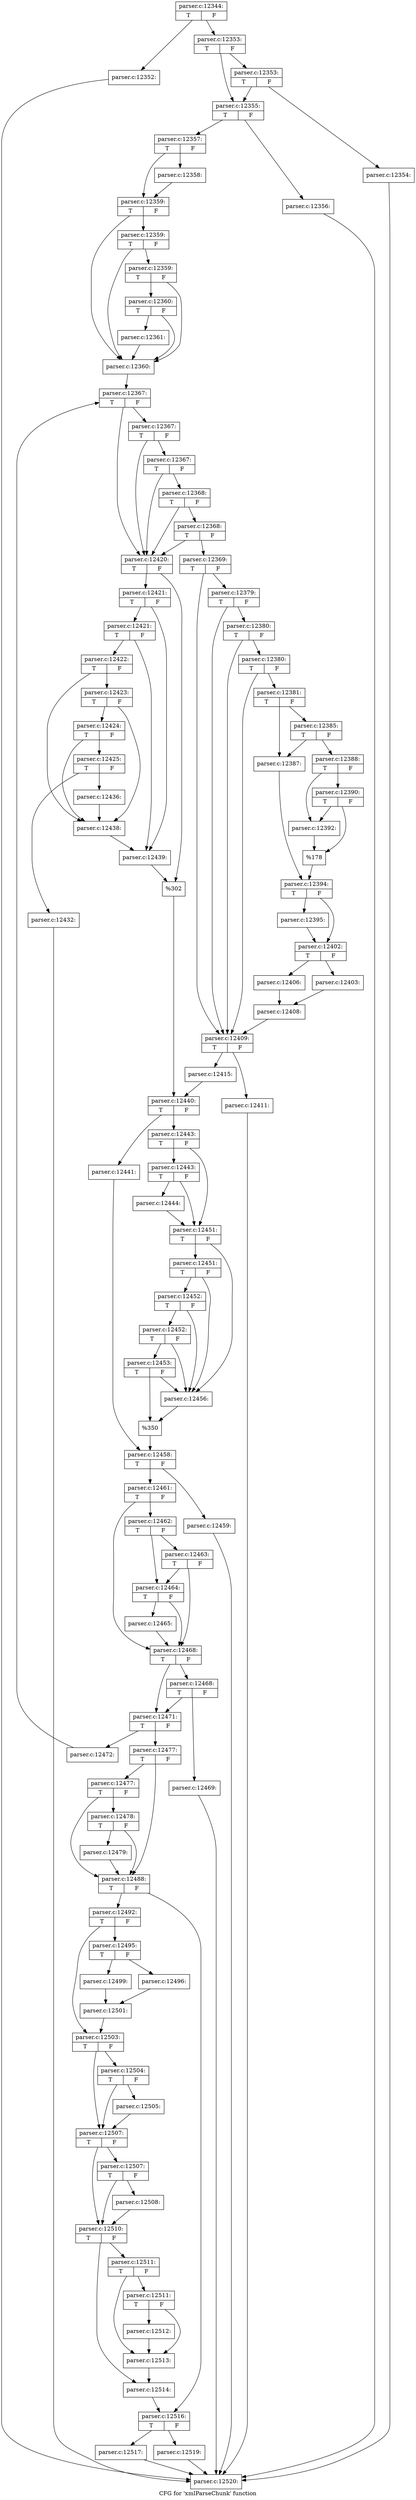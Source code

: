 digraph "CFG for 'xmlParseChunk' function" {
	label="CFG for 'xmlParseChunk' function";

	Node0x58ced10 [shape=record,label="{parser.c:12344:|{<s0>T|<s1>F}}"];
	Node0x58ced10 -> Node0x5e04f20;
	Node0x58ced10 -> Node0x5e04f70;
	Node0x5e04f20 [shape=record,label="{parser.c:12352:}"];
	Node0x5e04f20 -> Node0x58cf040;
	Node0x5e04f70 [shape=record,label="{parser.c:12353:|{<s0>T|<s1>F}}"];
	Node0x5e04f70 -> Node0x5e053e0;
	Node0x5e04f70 -> Node0x5e05390;
	Node0x5e053e0 [shape=record,label="{parser.c:12353:|{<s0>T|<s1>F}}"];
	Node0x5e053e0 -> Node0x5e05340;
	Node0x5e053e0 -> Node0x5e05390;
	Node0x5e05340 [shape=record,label="{parser.c:12354:}"];
	Node0x5e05340 -> Node0x58cf040;
	Node0x5e05390 [shape=record,label="{parser.c:12355:|{<s0>T|<s1>F}}"];
	Node0x5e05390 -> Node0x5e05ec0;
	Node0x5e05390 -> Node0x5e05f10;
	Node0x5e05ec0 [shape=record,label="{parser.c:12356:}"];
	Node0x5e05ec0 -> Node0x58cf040;
	Node0x5e05f10 [shape=record,label="{parser.c:12357:|{<s0>T|<s1>F}}"];
	Node0x5e05f10 -> Node0x5e06500;
	Node0x5e05f10 -> Node0x5e06550;
	Node0x5e06500 [shape=record,label="{parser.c:12358:}"];
	Node0x5e06500 -> Node0x5e06550;
	Node0x5e06550 [shape=record,label="{parser.c:12359:|{<s0>T|<s1>F}}"];
	Node0x5e06550 -> Node0x5e06cf0;
	Node0x5e06550 -> Node0x5e06ba0;
	Node0x5e06cf0 [shape=record,label="{parser.c:12359:|{<s0>T|<s1>F}}"];
	Node0x5e06cf0 -> Node0x5e06c70;
	Node0x5e06cf0 -> Node0x5e06ba0;
	Node0x5e06c70 [shape=record,label="{parser.c:12359:|{<s0>T|<s1>F}}"];
	Node0x5e06c70 -> Node0x5e06ba0;
	Node0x5e06c70 -> Node0x5e06bf0;
	Node0x5e06bf0 [shape=record,label="{parser.c:12360:|{<s0>T|<s1>F}}"];
	Node0x5e06bf0 -> Node0x5e06b50;
	Node0x5e06bf0 -> Node0x5e06ba0;
	Node0x5e06b50 [shape=record,label="{parser.c:12361:}"];
	Node0x5e06b50 -> Node0x5e06ba0;
	Node0x5e06ba0 [shape=record,label="{parser.c:12360:}"];
	Node0x5e06ba0 -> Node0x5e50500;
	Node0x5e50500 [shape=record,label="{parser.c:12367:|{<s0>T|<s1>F}}"];
	Node0x5e50500 -> Node0x5e508c0;
	Node0x5e50500 -> Node0x5e506f0;
	Node0x5e508c0 [shape=record,label="{parser.c:12367:|{<s0>T|<s1>F}}"];
	Node0x5e508c0 -> Node0x5e50840;
	Node0x5e508c0 -> Node0x5e506f0;
	Node0x5e50840 [shape=record,label="{parser.c:12367:|{<s0>T|<s1>F}}"];
	Node0x5e50840 -> Node0x5e507c0;
	Node0x5e50840 -> Node0x5e506f0;
	Node0x5e507c0 [shape=record,label="{parser.c:12368:|{<s0>T|<s1>F}}"];
	Node0x5e507c0 -> Node0x5e50740;
	Node0x5e507c0 -> Node0x5e506f0;
	Node0x5e50740 [shape=record,label="{parser.c:12368:|{<s0>T|<s1>F}}"];
	Node0x5e50740 -> Node0x5e50650;
	Node0x5e50740 -> Node0x5e506f0;
	Node0x5e50650 [shape=record,label="{parser.c:12369:|{<s0>T|<s1>F}}"];
	Node0x5e50650 -> Node0x5e541d0;
	Node0x5e50650 -> Node0x5e540e0;
	Node0x5e541d0 [shape=record,label="{parser.c:12379:|{<s0>T|<s1>F}}"];
	Node0x5e541d0 -> Node0x5e54180;
	Node0x5e541d0 -> Node0x5e540e0;
	Node0x5e54180 [shape=record,label="{parser.c:12380:|{<s0>T|<s1>F}}"];
	Node0x5e54180 -> Node0x5e54130;
	Node0x5e54180 -> Node0x5e540e0;
	Node0x5e54130 [shape=record,label="{parser.c:12380:|{<s0>T|<s1>F}}"];
	Node0x5e54130 -> Node0x5e53b50;
	Node0x5e54130 -> Node0x5e540e0;
	Node0x5e53b50 [shape=record,label="{parser.c:12381:|{<s0>T|<s1>F}}"];
	Node0x5e53b50 -> Node0x5e55500;
	Node0x5e53b50 -> Node0x5e555f0;
	Node0x5e555f0 [shape=record,label="{parser.c:12385:|{<s0>T|<s1>F}}"];
	Node0x5e555f0 -> Node0x5e55500;
	Node0x5e555f0 -> Node0x5e555a0;
	Node0x5e55500 [shape=record,label="{parser.c:12387:}"];
	Node0x5e55500 -> Node0x5e55550;
	Node0x5e555a0 [shape=record,label="{parser.c:12388:|{<s0>T|<s1>F}}"];
	Node0x5e555a0 -> Node0x5e55ac0;
	Node0x5e555a0 -> Node0x5e56a20;
	Node0x5e56a20 [shape=record,label="{parser.c:12390:|{<s0>T|<s1>F}}"];
	Node0x5e56a20 -> Node0x5e55ac0;
	Node0x5e56a20 -> Node0x5e569d0;
	Node0x5e55ac0 [shape=record,label="{parser.c:12392:}"];
	Node0x5e55ac0 -> Node0x5e569d0;
	Node0x5e569d0 [shape=record,label="{%178}"];
	Node0x5e569d0 -> Node0x5e55550;
	Node0x5e55550 [shape=record,label="{parser.c:12394:|{<s0>T|<s1>F}}"];
	Node0x5e55550 -> Node0x5e57f70;
	Node0x5e55550 -> Node0x5e57fc0;
	Node0x5e57f70 [shape=record,label="{parser.c:12395:}"];
	Node0x5e57f70 -> Node0x5e57fc0;
	Node0x5e57fc0 [shape=record,label="{parser.c:12402:|{<s0>T|<s1>F}}"];
	Node0x5e57fc0 -> Node0x5e58df0;
	Node0x5e57fc0 -> Node0x5e58e90;
	Node0x5e58df0 [shape=record,label="{parser.c:12403:}"];
	Node0x5e58df0 -> Node0x5e58e40;
	Node0x5e58e90 [shape=record,label="{parser.c:12406:}"];
	Node0x5e58e90 -> Node0x5e58e40;
	Node0x5e58e40 [shape=record,label="{parser.c:12408:}"];
	Node0x5e58e40 -> Node0x5e540e0;
	Node0x5e540e0 [shape=record,label="{parser.c:12409:|{<s0>T|<s1>F}}"];
	Node0x5e540e0 -> Node0x5e59fb0;
	Node0x5e540e0 -> Node0x5e5a630;
	Node0x5e59fb0 [shape=record,label="{parser.c:12411:}"];
	Node0x5e59fb0 -> Node0x58cf040;
	Node0x5e5a630 [shape=record,label="{parser.c:12415:}"];
	Node0x5e5a630 -> Node0x5e506a0;
	Node0x5e506f0 [shape=record,label="{parser.c:12420:|{<s0>T|<s1>F}}"];
	Node0x5e506f0 -> Node0x59396f0;
	Node0x5e506f0 -> Node0x5939a20;
	Node0x59396f0 [shape=record,label="{parser.c:12421:|{<s0>T|<s1>F}}"];
	Node0x59396f0 -> Node0x5e5ce10;
	Node0x59396f0 -> Node0x5e5cdc0;
	Node0x5e5ce10 [shape=record,label="{parser.c:12421:|{<s0>T|<s1>F}}"];
	Node0x5e5ce10 -> Node0x5e5cd70;
	Node0x5e5ce10 -> Node0x5e5cdc0;
	Node0x5e5cd70 [shape=record,label="{parser.c:12422:|{<s0>T|<s1>F}}"];
	Node0x5e5cd70 -> Node0x5e5ddb0;
	Node0x5e5cd70 -> Node0x5e5dce0;
	Node0x5e5ddb0 [shape=record,label="{parser.c:12423:|{<s0>T|<s1>F}}"];
	Node0x5e5ddb0 -> Node0x5e5dd30;
	Node0x5e5ddb0 -> Node0x5e5dce0;
	Node0x5e5dd30 [shape=record,label="{parser.c:12424:|{<s0>T|<s1>F}}"];
	Node0x5e5dd30 -> Node0x5e5dc90;
	Node0x5e5dd30 -> Node0x5e5dce0;
	Node0x5e5dc90 [shape=record,label="{parser.c:12425:|{<s0>T|<s1>F}}"];
	Node0x5e5dc90 -> Node0x594ab60;
	Node0x5e5dc90 -> Node0x594ae90;
	Node0x594ab60 [shape=record,label="{parser.c:12432:}"];
	Node0x594ab60 -> Node0x58cf040;
	Node0x594ae90 [shape=record,label="{parser.c:12436:}"];
	Node0x594ae90 -> Node0x5e5dce0;
	Node0x5e5dce0 [shape=record,label="{parser.c:12438:}"];
	Node0x5e5dce0 -> Node0x5e5cdc0;
	Node0x5e5cdc0 [shape=record,label="{parser.c:12439:}"];
	Node0x5e5cdc0 -> Node0x5939a20;
	Node0x5939a20 [shape=record,label="{%302}"];
	Node0x5939a20 -> Node0x5e506a0;
	Node0x5e506a0 [shape=record,label="{parser.c:12440:|{<s0>T|<s1>F}}"];
	Node0x5e506a0 -> Node0x5e621e0;
	Node0x5e506a0 -> Node0x5e62280;
	Node0x5e621e0 [shape=record,label="{parser.c:12441:}"];
	Node0x5e621e0 -> Node0x5e62230;
	Node0x5e62280 [shape=record,label="{parser.c:12443:|{<s0>T|<s1>F}}"];
	Node0x5e62280 -> Node0x5e62bd0;
	Node0x5e62280 -> Node0x5e62b80;
	Node0x5e62bd0 [shape=record,label="{parser.c:12443:|{<s0>T|<s1>F}}"];
	Node0x5e62bd0 -> Node0x5e62920;
	Node0x5e62bd0 -> Node0x5e62b80;
	Node0x5e62920 [shape=record,label="{parser.c:12444:}"];
	Node0x5e62920 -> Node0x5e62b80;
	Node0x5e62b80 [shape=record,label="{parser.c:12451:|{<s0>T|<s1>F}}"];
	Node0x5e62b80 -> Node0x5e63880;
	Node0x5e62b80 -> Node0x5e63aa0;
	Node0x5e63aa0 [shape=record,label="{parser.c:12451:|{<s0>T|<s1>F}}"];
	Node0x5e63aa0 -> Node0x5e63880;
	Node0x5e63aa0 -> Node0x5e63a20;
	Node0x5e63a20 [shape=record,label="{parser.c:12452:|{<s0>T|<s1>F}}"];
	Node0x5e63a20 -> Node0x5e63880;
	Node0x5e63a20 -> Node0x5e639a0;
	Node0x5e639a0 [shape=record,label="{parser.c:12452:|{<s0>T|<s1>F}}"];
	Node0x5e639a0 -> Node0x5e63880;
	Node0x5e639a0 -> Node0x5e63920;
	Node0x5e63920 [shape=record,label="{parser.c:12453:|{<s0>T|<s1>F}}"];
	Node0x5e63920 -> Node0x5e63880;
	Node0x5e63920 -> Node0x5e638d0;
	Node0x5e63880 [shape=record,label="{parser.c:12456:}"];
	Node0x5e63880 -> Node0x5e638d0;
	Node0x5e638d0 [shape=record,label="{%350}"];
	Node0x5e638d0 -> Node0x5e62230;
	Node0x5e62230 [shape=record,label="{parser.c:12458:|{<s0>T|<s1>F}}"];
	Node0x5e62230 -> Node0x5e64940;
	Node0x5e62230 -> Node0x5e655f0;
	Node0x5e64940 [shape=record,label="{parser.c:12459:}"];
	Node0x5e64940 -> Node0x58cf040;
	Node0x5e655f0 [shape=record,label="{parser.c:12461:|{<s0>T|<s1>F}}"];
	Node0x5e655f0 -> Node0x5e65e20;
	Node0x5e655f0 -> Node0x5e65d50;
	Node0x5e65e20 [shape=record,label="{parser.c:12462:|{<s0>T|<s1>F}}"];
	Node0x5e65e20 -> Node0x5e65da0;
	Node0x5e65e20 -> Node0x5e66260;
	Node0x5e66260 [shape=record,label="{parser.c:12463:|{<s0>T|<s1>F}}"];
	Node0x5e66260 -> Node0x5e65da0;
	Node0x5e66260 -> Node0x5e65d50;
	Node0x5e65da0 [shape=record,label="{parser.c:12464:|{<s0>T|<s1>F}}"];
	Node0x5e65da0 -> Node0x5e65d00;
	Node0x5e65da0 -> Node0x5e65d50;
	Node0x5e65d00 [shape=record,label="{parser.c:12465:}"];
	Node0x5e65d00 -> Node0x5e65d50;
	Node0x5e65d50 [shape=record,label="{parser.c:12468:|{<s0>T|<s1>F}}"];
	Node0x5e65d50 -> Node0x5e67f50;
	Node0x5e65d50 -> Node0x5e67f00;
	Node0x5e67f50 [shape=record,label="{parser.c:12468:|{<s0>T|<s1>F}}"];
	Node0x5e67f50 -> Node0x5e67eb0;
	Node0x5e67f50 -> Node0x5e67f00;
	Node0x5e67eb0 [shape=record,label="{parser.c:12469:}"];
	Node0x5e67eb0 -> Node0x58cf040;
	Node0x5e67f00 [shape=record,label="{parser.c:12471:|{<s0>T|<s1>F}}"];
	Node0x5e67f00 -> Node0x5e689f0;
	Node0x5e67f00 -> Node0x5e68a40;
	Node0x5e689f0 [shape=record,label="{parser.c:12472:}"];
	Node0x5e689f0 -> Node0x5e50500;
	Node0x5e68a40 [shape=record,label="{parser.c:12477:|{<s0>T|<s1>F}}"];
	Node0x5e68a40 -> Node0x5e694a0;
	Node0x5e68a40 -> Node0x5e693d0;
	Node0x5e694a0 [shape=record,label="{parser.c:12477:|{<s0>T|<s1>F}}"];
	Node0x5e694a0 -> Node0x5e69420;
	Node0x5e694a0 -> Node0x5e693d0;
	Node0x5e69420 [shape=record,label="{parser.c:12478:|{<s0>T|<s1>F}}"];
	Node0x5e69420 -> Node0x5e69380;
	Node0x5e69420 -> Node0x5e693d0;
	Node0x5e69380 [shape=record,label="{parser.c:12479:}"];
	Node0x5e69380 -> Node0x5e693d0;
	Node0x5e693d0 [shape=record,label="{parser.c:12488:|{<s0>T|<s1>F}}"];
	Node0x5e693d0 -> Node0x5e6c270;
	Node0x5e693d0 -> Node0x5e6c2c0;
	Node0x5e6c270 [shape=record,label="{parser.c:12492:|{<s0>T|<s1>F}}"];
	Node0x5e6c270 -> Node0x5e6c8c0;
	Node0x5e6c270 -> Node0x5e6c910;
	Node0x5e6c8c0 [shape=record,label="{parser.c:12495:|{<s0>T|<s1>F}}"];
	Node0x5e6c8c0 -> Node0x5e6cd80;
	Node0x5e6c8c0 -> Node0x5e6ce20;
	Node0x5e6cd80 [shape=record,label="{parser.c:12496:}"];
	Node0x5e6cd80 -> Node0x5e6cdd0;
	Node0x5e6ce20 [shape=record,label="{parser.c:12499:}"];
	Node0x5e6ce20 -> Node0x5e6cdd0;
	Node0x5e6cdd0 [shape=record,label="{parser.c:12501:}"];
	Node0x5e6cdd0 -> Node0x5e6c910;
	Node0x5e6c910 [shape=record,label="{parser.c:12503:|{<s0>T|<s1>F}}"];
	Node0x5e6c910 -> Node0x5e6f060;
	Node0x5e6c910 -> Node0x5e6f010;
	Node0x5e6f060 [shape=record,label="{parser.c:12504:|{<s0>T|<s1>F}}"];
	Node0x5e6f060 -> Node0x5e6efc0;
	Node0x5e6f060 -> Node0x5e6f010;
	Node0x5e6efc0 [shape=record,label="{parser.c:12505:}"];
	Node0x5e6efc0 -> Node0x5e6f010;
	Node0x5e6f010 [shape=record,label="{parser.c:12507:|{<s0>T|<s1>F}}"];
	Node0x5e6f010 -> Node0x5e6fb70;
	Node0x5e6f010 -> Node0x5e6fb20;
	Node0x5e6fb70 [shape=record,label="{parser.c:12507:|{<s0>T|<s1>F}}"];
	Node0x5e6fb70 -> Node0x5e6fad0;
	Node0x5e6fb70 -> Node0x5e6fb20;
	Node0x5e6fad0 [shape=record,label="{parser.c:12508:}"];
	Node0x5e6fad0 -> Node0x5e6fb20;
	Node0x5e6fb20 [shape=record,label="{parser.c:12510:|{<s0>T|<s1>F}}"];
	Node0x5e6fb20 -> Node0x5e704b0;
	Node0x5e6fb20 -> Node0x5e70500;
	Node0x5e704b0 [shape=record,label="{parser.c:12511:|{<s0>T|<s1>F}}"];
	Node0x5e704b0 -> Node0x5e70a10;
	Node0x5e704b0 -> Node0x5e709c0;
	Node0x5e70a10 [shape=record,label="{parser.c:12511:|{<s0>T|<s1>F}}"];
	Node0x5e70a10 -> Node0x5e70970;
	Node0x5e70a10 -> Node0x5e709c0;
	Node0x5e70970 [shape=record,label="{parser.c:12512:}"];
	Node0x5e70970 -> Node0x5e709c0;
	Node0x5e709c0 [shape=record,label="{parser.c:12513:}"];
	Node0x5e709c0 -> Node0x5e70500;
	Node0x5e70500 [shape=record,label="{parser.c:12514:}"];
	Node0x5e70500 -> Node0x5e6c2c0;
	Node0x5e6c2c0 [shape=record,label="{parser.c:12516:|{<s0>T|<s1>F}}"];
	Node0x5e6c2c0 -> Node0x5e71be0;
	Node0x5e6c2c0 -> Node0x5e71c80;
	Node0x5e71be0 [shape=record,label="{parser.c:12517:}"];
	Node0x5e71be0 -> Node0x58cf040;
	Node0x5e71c80 [shape=record,label="{parser.c:12519:}"];
	Node0x5e71c80 -> Node0x58cf040;
	Node0x58cf040 [shape=record,label="{parser.c:12520:}"];
}
